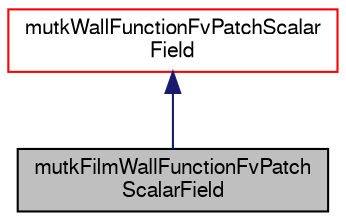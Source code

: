 digraph "mutkFilmWallFunctionFvPatchScalarField"
{
  bgcolor="transparent";
  edge [fontname="FreeSans",fontsize="10",labelfontname="FreeSans",labelfontsize="10"];
  node [fontname="FreeSans",fontsize="10",shape=record];
  Node4 [label="mutkFilmWallFunctionFvPatch\lScalarField",height=0.2,width=0.4,color="black", fillcolor="grey75", style="filled", fontcolor="black"];
  Node5 -> Node4 [dir="back",color="midnightblue",fontsize="10",style="solid",fontname="FreeSans"];
  Node5 [label="mutkWallFunctionFvPatchScalar\lField",height=0.2,width=0.4,color="red",URL="$a30702.html",tooltip="This boundary condition provides a turbulent viscosity condition when using wall functions, based on turbulence kinetic energy. "];
}
